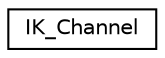 digraph G
{
  edge [fontname="Helvetica",fontsize="10",labelfontname="Helvetica",labelfontsize="10"];
  node [fontname="Helvetica",fontsize="10",shape=record];
  rankdir=LR;
  Node1 [label="IK_Channel",height=0.2,width=0.4,color="black", fillcolor="white", style="filled",URL="$d5/db2/structIK__Channel.html"];
}

